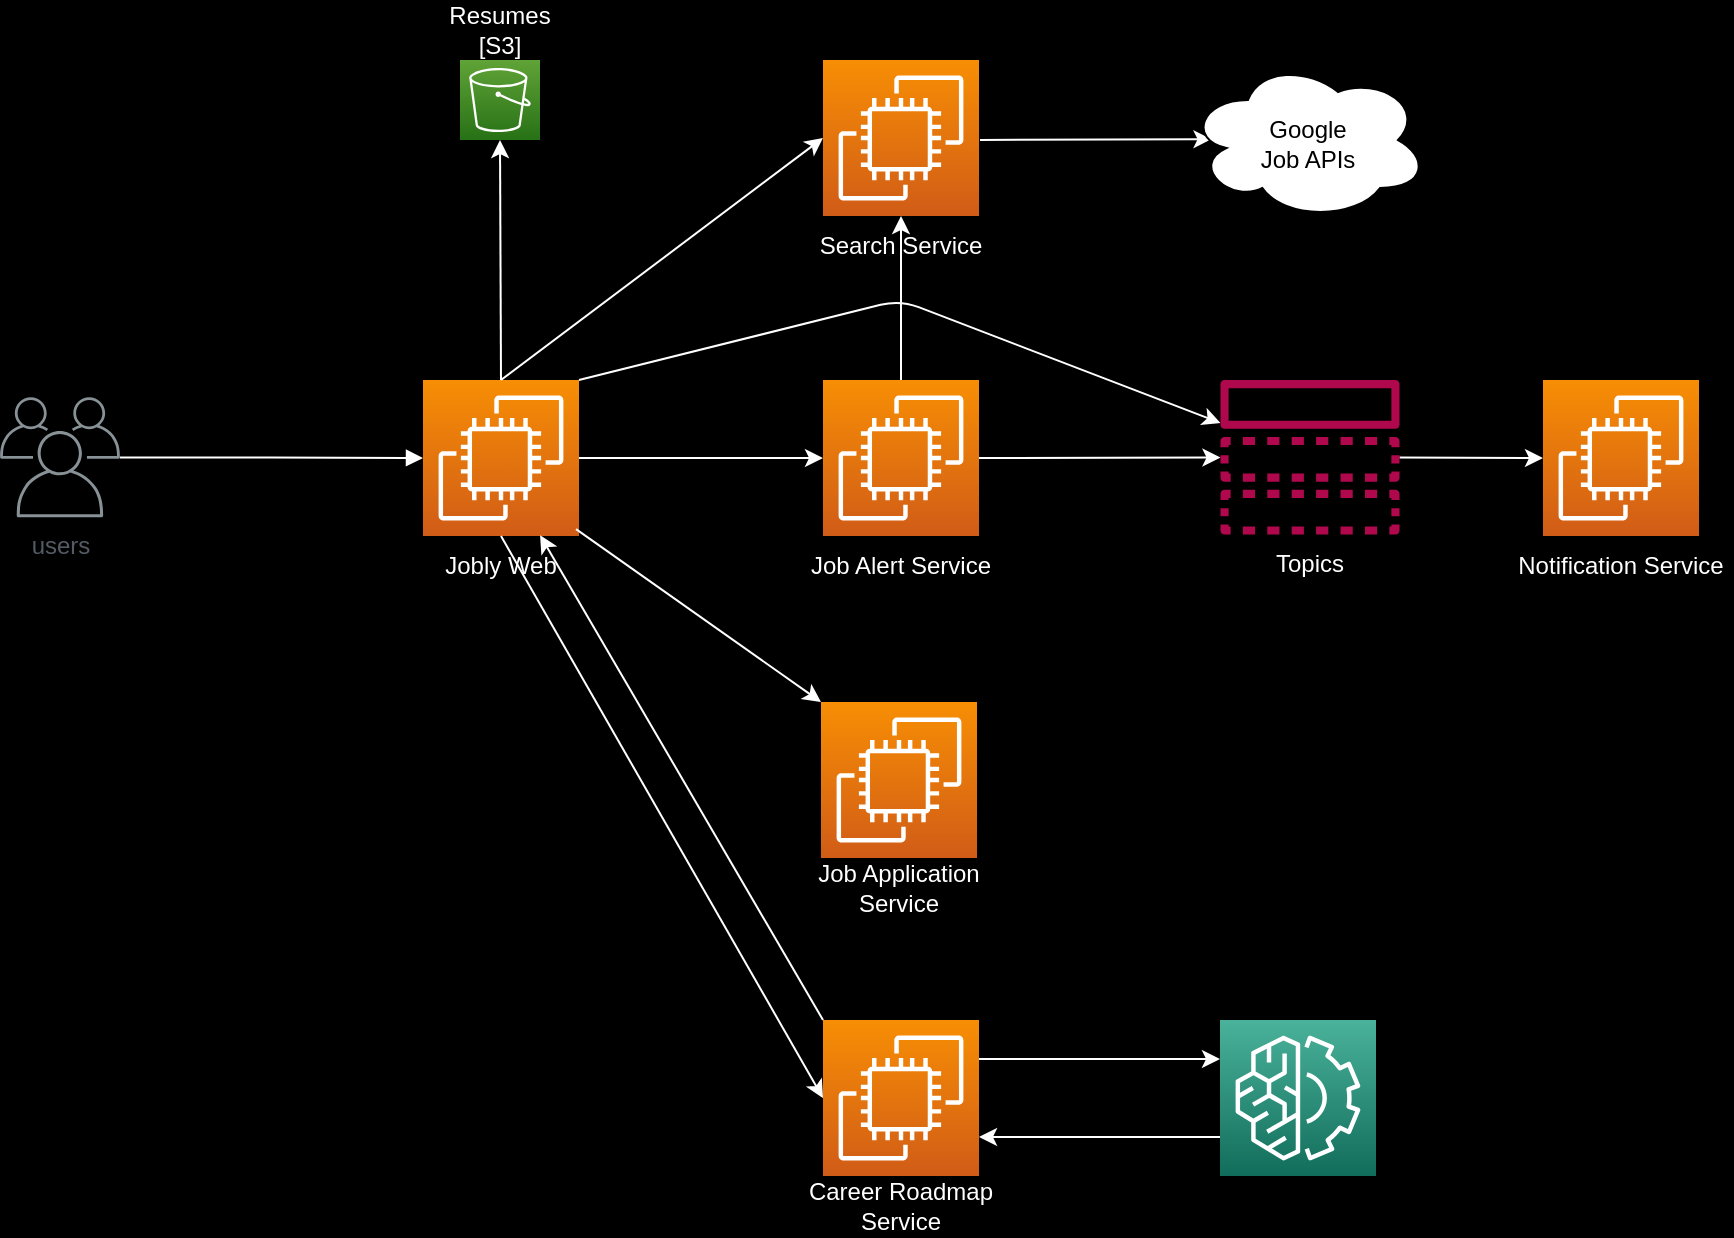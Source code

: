 <mxfile>
    <diagram id="Ht1M8jgEwFfnCIfOTk4-" name="Page-1">
        <mxGraphModel dx="1355" dy="934" grid="1" gridSize="10" guides="1" tooltips="1" connect="1" arrows="1" fold="1" page="1" pageScale="1" pageWidth="1169" pageHeight="827" background="#000000" math="0" shadow="0">
            <root>
                <mxCell id="0"/>
                <mxCell id="1" parent="0"/>
                <mxCell id="11" value="" style="group" parent="1" vertex="1" connectable="0">
                    <mxGeometry x="465" y="80" width="111" height="108" as="geometry"/>
                </mxCell>
                <mxCell id="8" value="" style="sketch=0;points=[[0,0,0],[0.25,0,0],[0.5,0,0],[0.75,0,0],[1,0,0],[0,1,0],[0.25,1,0],[0.5,1,0],[0.75,1,0],[1,1,0],[0,0.25,0],[0,0.5,0],[0,0.75,0],[1,0.25,0],[1,0.5,0],[1,0.75,0]];outlineConnect=0;fontColor=#232F3E;gradientColor=#F78E04;gradientDirection=north;fillColor=#D05C17;strokeColor=#ffffff;dashed=0;verticalLabelPosition=bottom;verticalAlign=top;align=center;html=1;fontSize=12;fontStyle=0;aspect=fixed;shape=mxgraph.aws4.resourceIcon;resIcon=mxgraph.aws4.ec2;" parent="11" vertex="1">
                    <mxGeometry x="16.5" width="78" height="78" as="geometry"/>
                </mxCell>
                <mxCell id="10" value="Search Service" style="text;html=1;strokeColor=none;fillColor=none;align=center;verticalAlign=middle;whiteSpace=wrap;rounded=0;fontColor=#FFFFFF;" parent="11" vertex="1">
                    <mxGeometry y="78" width="111" height="30" as="geometry"/>
                </mxCell>
                <mxCell id="12" value="" style="group" parent="1" vertex="1" connectable="0">
                    <mxGeometry x="465" y="240" width="111" height="108" as="geometry"/>
                </mxCell>
                <mxCell id="13" value="" style="sketch=0;points=[[0,0,0],[0.25,0,0],[0.5,0,0],[0.75,0,0],[1,0,0],[0,1,0],[0.25,1,0],[0.5,1,0],[0.75,1,0],[1,1,0],[0,0.25,0],[0,0.5,0],[0,0.75,0],[1,0.25,0],[1,0.5,0],[1,0.75,0]];outlineConnect=0;fontColor=#232F3E;gradientColor=#F78E04;gradientDirection=north;fillColor=#D05C17;strokeColor=#ffffff;dashed=0;verticalLabelPosition=bottom;verticalAlign=top;align=center;html=1;fontSize=12;fontStyle=0;aspect=fixed;shape=mxgraph.aws4.resourceIcon;resIcon=mxgraph.aws4.ec2;" parent="12" vertex="1">
                    <mxGeometry x="16.5" width="78" height="78" as="geometry"/>
                </mxCell>
                <mxCell id="14" value="Job Alert Service" style="text;html=1;strokeColor=none;fillColor=none;align=center;verticalAlign=middle;whiteSpace=wrap;rounded=0;fontColor=#FFFFFF;" parent="12" vertex="1">
                    <mxGeometry y="78" width="111" height="30" as="geometry"/>
                </mxCell>
                <mxCell id="15" value="" style="group" parent="1" vertex="1" connectable="0">
                    <mxGeometry x="825" y="240" width="111" height="108" as="geometry"/>
                </mxCell>
                <mxCell id="16" value="" style="sketch=0;points=[[0,0,0],[0.25,0,0],[0.5,0,0],[0.75,0,0],[1,0,0],[0,1,0],[0.25,1,0],[0.5,1,0],[0.75,1,0],[1,1,0],[0,0.25,0],[0,0.5,0],[0,0.75,0],[1,0.25,0],[1,0.5,0],[1,0.75,0]];outlineConnect=0;fontColor=#232F3E;gradientColor=#F78E04;gradientDirection=north;fillColor=#D05C17;strokeColor=#ffffff;dashed=0;verticalLabelPosition=bottom;verticalAlign=top;align=center;html=1;fontSize=12;fontStyle=0;aspect=fixed;shape=mxgraph.aws4.resourceIcon;resIcon=mxgraph.aws4.ec2;" parent="15" vertex="1">
                    <mxGeometry x="16.5" width="78" height="78" as="geometry"/>
                </mxCell>
                <mxCell id="17" value="Notification Service" style="text;html=1;strokeColor=none;fillColor=none;align=center;verticalAlign=middle;whiteSpace=wrap;rounded=0;fontColor=#FFFFFF;" parent="15" vertex="1">
                    <mxGeometry y="78" width="111" height="30" as="geometry"/>
                </mxCell>
                <mxCell id="18" value="" style="group" parent="1" vertex="1" connectable="0">
                    <mxGeometry x="265" y="240" width="110" height="108" as="geometry"/>
                </mxCell>
                <mxCell id="19" value="" style="sketch=0;points=[[0,0,0],[0.25,0,0],[0.5,0,0],[0.75,0,0],[1,0,0],[0,1,0],[0.25,1,0],[0.5,1,0],[0.75,1,0],[1,1,0],[0,0.25,0],[0,0.5,0],[0,0.75,0],[1,0.25,0],[1,0.5,0],[1,0.75,0]];outlineConnect=0;fontColor=#232F3E;gradientColor=#F78E04;gradientDirection=north;fillColor=#D05C17;strokeColor=#ffffff;dashed=0;verticalLabelPosition=bottom;verticalAlign=top;align=center;html=1;fontSize=12;fontStyle=0;aspect=fixed;shape=mxgraph.aws4.resourceIcon;resIcon=mxgraph.aws4.ec2;" parent="18" vertex="1">
                    <mxGeometry x="16.5" width="78" height="78" as="geometry"/>
                </mxCell>
                <mxCell id="20" value="Jobly Web" style="text;html=1;strokeColor=none;fillColor=none;align=center;verticalAlign=middle;whiteSpace=wrap;rounded=0;fontColor=#FFFFFF;" parent="18" vertex="1">
                    <mxGeometry y="78" width="111" height="30" as="geometry"/>
                </mxCell>
                <mxCell id="21" value="" style="group" parent="1" vertex="1" connectable="0">
                    <mxGeometry x="465" y="560" width="111" height="108" as="geometry"/>
                </mxCell>
                <mxCell id="22" value="" style="sketch=0;points=[[0,0,0],[0.25,0,0],[0.5,0,0],[0.75,0,0],[1,0,0],[0,1,0],[0.25,1,0],[0.5,1,0],[0.75,1,0],[1,1,0],[0,0.25,0],[0,0.5,0],[0,0.75,0],[1,0.25,0],[1,0.5,0],[1,0.75,0]];outlineConnect=0;fontColor=#232F3E;gradientColor=#F78E04;gradientDirection=north;fillColor=#D05C17;strokeColor=#ffffff;dashed=0;verticalLabelPosition=bottom;verticalAlign=top;align=center;html=1;fontSize=12;fontStyle=0;aspect=fixed;shape=mxgraph.aws4.resourceIcon;resIcon=mxgraph.aws4.ec2;" parent="21" vertex="1">
                    <mxGeometry x="16.5" width="78" height="78" as="geometry"/>
                </mxCell>
                <mxCell id="23" value="Career Roadmap Service" style="text;html=1;strokeColor=none;fillColor=none;align=center;verticalAlign=middle;whiteSpace=wrap;rounded=0;fontColor=#FFFFFF;" parent="21" vertex="1">
                    <mxGeometry y="78" width="111" height="30" as="geometry"/>
                </mxCell>
                <mxCell id="27" value="" style="edgeStyle=orthogonalEdgeStyle;html=1;endArrow=block;elbow=vertical;startArrow=none;endFill=1;strokeColor=#FFFFFF;rounded=0;entryX=0;entryY=0.5;entryDx=0;entryDy=0;entryPerimeter=0;" parent="1" source="48" target="19" edge="1">
                    <mxGeometry width="100" relative="1" as="geometry">
                        <mxPoint x="136" y="279" as="sourcePoint"/>
                        <mxPoint x="280" y="280" as="targetPoint"/>
                    </mxGeometry>
                </mxCell>
                <mxCell id="28" style="edgeStyle=none;html=1;exitX=0.5;exitY=0;exitDx=0;exitDy=0;exitPerimeter=0;entryX=0;entryY=0.5;entryDx=0;entryDy=0;entryPerimeter=0;strokeColor=#FFFFFF;" parent="1" source="19" target="8" edge="1">
                    <mxGeometry relative="1" as="geometry"/>
                </mxCell>
                <mxCell id="29" style="edgeStyle=none;html=1;exitX=1;exitY=0.5;exitDx=0;exitDy=0;exitPerimeter=0;entryX=0;entryY=0.5;entryDx=0;entryDy=0;entryPerimeter=0;strokeColor=#FFFFFF;" parent="1" source="19" target="13" edge="1">
                    <mxGeometry relative="1" as="geometry"/>
                </mxCell>
                <mxCell id="30" style="edgeStyle=none;html=1;exitX=0.5;exitY=0;exitDx=0;exitDy=0;exitPerimeter=0;entryX=0.5;entryY=0;entryDx=0;entryDy=0;strokeColor=#FFFFFF;" parent="1" source="13" target="10" edge="1">
                    <mxGeometry relative="1" as="geometry"/>
                </mxCell>
                <mxCell id="31" style="edgeStyle=none;html=1;exitX=1;exitY=0;exitDx=0;exitDy=0;exitPerimeter=0;strokeColor=#FFFFFF;" parent="1" source="19" target="41" edge="1">
                    <mxGeometry relative="1" as="geometry">
                        <Array as="points">
                            <mxPoint x="520" y="200"/>
                        </Array>
                    </mxGeometry>
                </mxCell>
                <mxCell id="32" style="edgeStyle=none;html=1;exitX=1;exitY=0.5;exitDx=0;exitDy=0;exitPerimeter=0;strokeColor=#FFFFFF;" parent="1" source="13" target="41" edge="1">
                    <mxGeometry relative="1" as="geometry"/>
                </mxCell>
                <mxCell id="34" style="edgeStyle=none;html=1;exitX=0.5;exitY=0;exitDx=0;exitDy=0;entryX=0;entryY=0.5;entryDx=0;entryDy=0;entryPerimeter=0;strokeColor=#FFFFFF;" parent="1" source="20" target="22" edge="1">
                    <mxGeometry relative="1" as="geometry"/>
                </mxCell>
                <mxCell id="35" style="edgeStyle=none;html=1;exitX=0;exitY=0;exitDx=0;exitDy=0;exitPerimeter=0;entryX=0.676;entryY=-0.014;entryDx=0;entryDy=0;entryPerimeter=0;strokeColor=#FFFFFF;" parent="1" source="22" target="20" edge="1">
                    <mxGeometry relative="1" as="geometry">
                        <mxPoint x="360" y="310" as="targetPoint"/>
                    </mxGeometry>
                </mxCell>
                <mxCell id="37" value="" style="group" parent="1" vertex="1" connectable="0">
                    <mxGeometry x="464" y="401" width="111" height="108" as="geometry"/>
                </mxCell>
                <mxCell id="38" value="" style="sketch=0;points=[[0,0,0],[0.25,0,0],[0.5,0,0],[0.75,0,0],[1,0,0],[0,1,0],[0.25,1,0],[0.5,1,0],[0.75,1,0],[1,1,0],[0,0.25,0],[0,0.5,0],[0,0.75,0],[1,0.25,0],[1,0.5,0],[1,0.75,0]];outlineConnect=0;fontColor=#232F3E;gradientColor=#F78E04;gradientDirection=north;fillColor=#D05C17;strokeColor=#ffffff;dashed=0;verticalLabelPosition=bottom;verticalAlign=top;align=center;html=1;fontSize=12;fontStyle=0;aspect=fixed;shape=mxgraph.aws4.resourceIcon;resIcon=mxgraph.aws4.ec2;" parent="37" vertex="1">
                    <mxGeometry x="16.5" width="78" height="78" as="geometry"/>
                </mxCell>
                <mxCell id="39" value="Job Application Service" style="text;html=1;strokeColor=none;fillColor=none;align=center;verticalAlign=middle;whiteSpace=wrap;rounded=0;fontColor=#FFFFFF;" parent="37" vertex="1">
                    <mxGeometry y="78" width="111" height="30" as="geometry"/>
                </mxCell>
                <mxCell id="40" style="edgeStyle=none;html=1;exitX=0.838;exitY=-0.114;exitDx=0;exitDy=0;exitPerimeter=0;entryX=0;entryY=0;entryDx=0;entryDy=0;entryPerimeter=0;strokeColor=#FFFFFF;" parent="1" source="20" target="38" edge="1">
                    <mxGeometry relative="1" as="geometry"/>
                </mxCell>
                <mxCell id="44" style="edgeStyle=none;html=1;entryX=0;entryY=0.5;entryDx=0;entryDy=0;entryPerimeter=0;strokeColor=#FFFFFF;" parent="1" source="41" target="16" edge="1">
                    <mxGeometry relative="1" as="geometry">
                        <mxPoint x="770" y="278" as="sourcePoint"/>
                        <mxPoint x="840" y="278" as="targetPoint"/>
                    </mxGeometry>
                </mxCell>
                <mxCell id="48" value="users" style="sketch=0;outlineConnect=0;gradientColor=none;fontColor=#545B64;strokeColor=none;fillColor=#879196;dashed=0;verticalLabelPosition=bottom;verticalAlign=top;align=center;html=1;fontSize=12;fontStyle=0;aspect=fixed;shape=mxgraph.aws4.illustration_users;pointerEvents=1" parent="1" vertex="1">
                    <mxGeometry x="70" y="248.65" width="60" height="60" as="geometry"/>
                </mxCell>
                <mxCell id="51" style="edgeStyle=none;html=1;exitX=0;exitY=0.75;exitDx=0;exitDy=0;exitPerimeter=0;entryX=1;entryY=0.75;entryDx=0;entryDy=0;entryPerimeter=0;strokeColor=#FFFFFF;" parent="1" source="49" target="22" edge="1">
                    <mxGeometry relative="1" as="geometry"/>
                </mxCell>
                <mxCell id="50" style="edgeStyle=none;html=1;exitX=1;exitY=0.25;exitDx=0;exitDy=0;exitPerimeter=0;entryX=0;entryY=0.25;entryDx=0;entryDy=0;entryPerimeter=0;strokeColor=#FFFFFF;" parent="1" source="22" target="49" edge="1">
                    <mxGeometry relative="1" as="geometry"/>
                </mxCell>
                <mxCell id="52" style="edgeStyle=none;html=1;entryX=0.098;entryY=0.495;entryDx=0;entryDy=0;entryPerimeter=0;strokeColor=#FFFFFF;" parent="1" target="46" edge="1">
                    <mxGeometry relative="1" as="geometry">
                        <mxPoint x="560" y="120" as="sourcePoint"/>
                    </mxGeometry>
                </mxCell>
                <mxCell id="55" value="" style="group;fontColor=#FFFFFF;" parent="1" vertex="1" connectable="0">
                    <mxGeometry x="680" y="560" width="78" height="108" as="geometry"/>
                </mxCell>
                <mxCell id="49" value="" style="sketch=0;points=[[0,0,0],[0.25,0,0],[0.5,0,0],[0.75,0,0],[1,0,0],[0,1,0],[0.25,1,0],[0.5,1,0],[0.75,1,0],[1,1,0],[0,0.25,0],[0,0.5,0],[0,0.75,0],[1,0.25,0],[1,0.5,0],[1,0.75,0]];outlineConnect=0;fontColor=#232F3E;gradientColor=#4AB29A;gradientDirection=north;fillColor=#116D5B;strokeColor=#ffffff;dashed=0;verticalLabelPosition=bottom;verticalAlign=top;align=center;html=1;fontSize=12;fontStyle=0;aspect=fixed;shape=mxgraph.aws4.resourceIcon;resIcon=mxgraph.aws4.machine_learning;" parent="55" vertex="1">
                    <mxGeometry width="78" height="78" as="geometry"/>
                </mxCell>
                <mxCell id="54" value="Chat-GPT" style="text;html=1;strokeColor=none;fillColor=none;align=center;verticalAlign=middle;whiteSpace=wrap;rounded=0;" parent="55" vertex="1">
                    <mxGeometry x="9" y="78" width="60" height="30" as="geometry"/>
                </mxCell>
                <mxCell id="56" value="" style="group" parent="1" vertex="1" connectable="0">
                    <mxGeometry x="664" y="80" width="120" height="80" as="geometry"/>
                </mxCell>
                <mxCell id="46" value="" style="ellipse;shape=cloud;whiteSpace=wrap;html=1;" parent="56" vertex="1">
                    <mxGeometry width="120" height="80" as="geometry"/>
                </mxCell>
                <mxCell id="53" value="Google Job APIs" style="text;html=1;strokeColor=none;fillColor=none;align=center;verticalAlign=middle;whiteSpace=wrap;rounded=0;" parent="56" vertex="1">
                    <mxGeometry x="30" y="27" width="60" height="30" as="geometry"/>
                </mxCell>
                <mxCell id="57" value="" style="group" parent="1" vertex="1" connectable="0">
                    <mxGeometry x="680" y="240" width="90" height="107.31" as="geometry"/>
                </mxCell>
                <mxCell id="41" value="" style="sketch=0;outlineConnect=0;fontColor=#232F3E;gradientColor=none;fillColor=#B0084D;strokeColor=none;dashed=0;verticalLabelPosition=bottom;verticalAlign=top;align=center;html=1;fontSize=12;fontStyle=0;aspect=fixed;pointerEvents=1;shape=mxgraph.aws4.topic;" parent="57" vertex="1">
                    <mxGeometry width="90" height="77.31" as="geometry"/>
                </mxCell>
                <mxCell id="45" value="Topics" style="text;html=1;strokeColor=none;fillColor=none;align=center;verticalAlign=middle;whiteSpace=wrap;rounded=0;fontColor=#FFFFFF;" parent="57" vertex="1">
                    <mxGeometry x="15" y="77.31" width="60" height="30" as="geometry"/>
                </mxCell>
                <mxCell id="58" value="" style="sketch=0;points=[[0,0,0],[0.25,0,0],[0.5,0,0],[0.75,0,0],[1,0,0],[0,1,0],[0.25,1,0],[0.5,1,0],[0.75,1,0],[1,1,0],[0,0.25,0],[0,0.5,0],[0,0.75,0],[1,0.25,0],[1,0.5,0],[1,0.75,0]];outlineConnect=0;fontColor=#232F3E;gradientColor=#60A337;gradientDirection=north;fillColor=#277116;strokeColor=#ffffff;dashed=0;verticalLabelPosition=bottom;verticalAlign=top;align=center;html=1;fontSize=12;fontStyle=0;aspect=fixed;shape=mxgraph.aws4.resourceIcon;resIcon=mxgraph.aws4.s3;" vertex="1" parent="1">
                    <mxGeometry x="300" y="80" width="40" height="40" as="geometry"/>
                </mxCell>
                <mxCell id="59" value="Resumes [S3]" style="text;html=1;strokeColor=none;fillColor=none;align=center;verticalAlign=middle;whiteSpace=wrap;rounded=0;fontColor=#FFFFFF;" vertex="1" parent="1">
                    <mxGeometry x="290" y="50" width="60" height="30" as="geometry"/>
                </mxCell>
                <mxCell id="60" style="edgeStyle=none;html=1;exitX=0.5;exitY=0;exitDx=0;exitDy=0;exitPerimeter=0;entryX=0.5;entryY=1;entryDx=0;entryDy=0;entryPerimeter=0;strokeColor=#FFFFFF;fontColor=#FFFFFF;" edge="1" parent="1" source="19" target="58">
                    <mxGeometry relative="1" as="geometry"/>
                </mxCell>
            </root>
        </mxGraphModel>
    </diagram>
</mxfile>